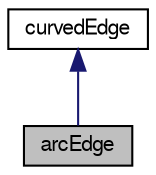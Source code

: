 digraph "arcEdge"
{
  bgcolor="transparent";
  edge [fontname="FreeSans",fontsize="10",labelfontname="FreeSans",labelfontsize="10"];
  node [fontname="FreeSans",fontsize="10",shape=record];
  Node0 [label="arcEdge",height=0.2,width=0.4,color="black", fillcolor="grey75", style="filled", fontcolor="black"];
  Node1 -> Node0 [dir="back",color="midnightblue",fontsize="10",style="solid",fontname="FreeSans"];
  Node1 [label="curvedEdge",height=0.2,width=0.4,color="black",URL="$a24738.html",tooltip="Define a curved edge that is parameterized for 0<lambda<1 between the start and end point..."];
}
